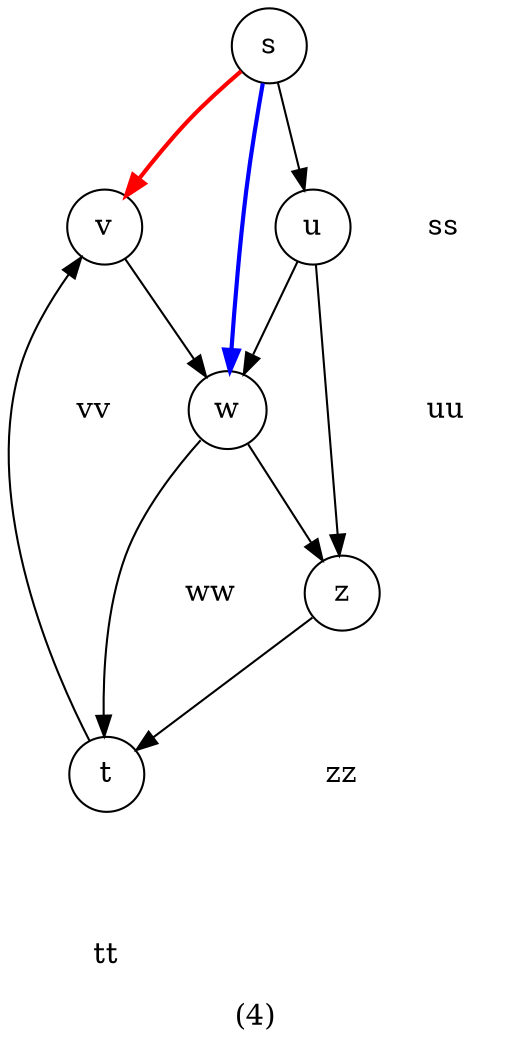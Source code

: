 digraph G {
  graph [label="(4)", lblstyle="below=-1cm"];
  node [style="fill=blue!20", shape=circle, texmode="math"];
  edge [label=" ", lblstyle=auto, topath="bend left"];

  s -> v [texlbl="$7$", color=red, style=bold, topath="bend right"];
  s -> w [texlbl="$4$", color=blue, style=bold];
  s -> u [texlbl="$2$"];
  v -> w [texlbl="$1$"];
  u -> w [texlbl="$1$"];
  u -> z [texlbl="$3$"];
  w -> t [texlbl="$4$"];
  w -> z [texlbl="$1$", topath="bend right"];
  z -> t [texlbl="$2$"];
  t -> v [texlbl="$0$"];

  node [style="", shape=none];
  edge [style=invis, len=0.2, topath=""];
  s -> ss;
  u -> uu;
  v -> vv;
  t -> tt;
  z -> zz;
  w -> ww;
  ss [texlbl="\color{blue}$0$"]
  uu [texlbl="\color{blue}$43$"]
  vv [texlbl="\color{blue}$7$"]
  tt [texlbl="\color{blue}$43$"]
  zz [texlbl="\color{blue}$43$"]
  ww [texlbl="\color{blue}$43$"]

  s [style="fill=red!20"]
}
